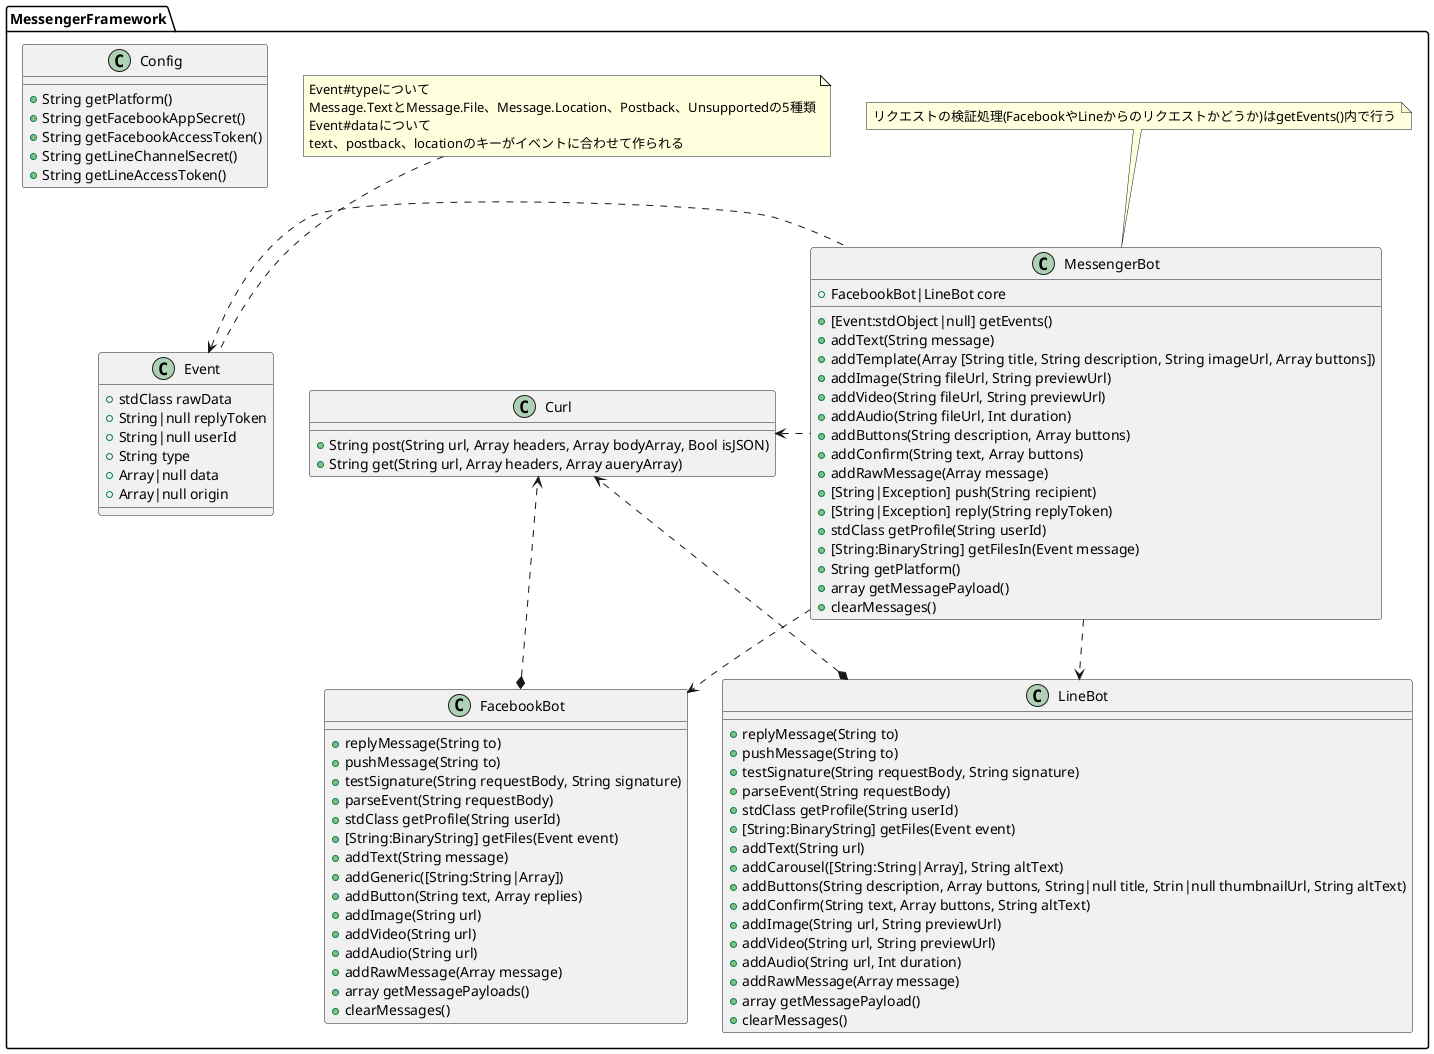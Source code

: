 @startuml

namespace MessengerFramework {

  class Event {
    + stdClass rawData
    + String|null replyToken
    + String|null userId
    + String type
    + Array|null data
    + Array|null origin
  }

  note top of Event
    Event#typeについて
    Message.TextとMessage.File、Message.Location、Postback、Unsupportedの5種類
    Event#dataについて
    text、postback、locationのキーがイベントに合わせて作られる
  end note

  class MessengerBot {
    + FacebookBot|LineBot core
    + [Event:stdObject|null] getEvents()
    + addText(String message)
    + addTemplate(Array [String title, String description, String imageUrl, Array buttons])
    + addImage(String fileUrl, String previewUrl)
    + addVideo(String fileUrl, String previewUrl)
    + addAudio(String fileUrl, Int duration)
    + addButtons(String description, Array buttons)
    + addConfirm(String text, Array buttons)
    + addRawMessage(Array message)
    + [String|Exception] push(String recipient)
    + [String|Exception] reply(String replyToken)
    + stdClass getProfile(String userId)
    + [String:BinaryString] getFilesIn(Event message)
    + String getPlatform()
    + array getMessagePayload()
    + clearMessages()
  }

  note top of MessengerBot
    リクエストの検証処理(FacebookやLineからのリクエストかどうか)はgetEvents()内で行う
  end note

  class FacebookBot {
    + replyMessage(String to)
    + pushMessage(String to)
    + testSignature(String requestBody, String signature)
    + parseEvent(String requestBody)
    + stdClass getProfile(String userId)
    + [String:BinaryString] getFiles(Event event)
    + addText(String message)
    + addGeneric([String:String|Array])
    + addButton(String text, Array replies)
    + addImage(String url)
    + addVideo(String url)
    + addAudio(String url)
    + addRawMessage(Array message)
    + array getMessagePayloads()
    + clearMessages()
  }

  class LineBot {
    + replyMessage(String to)
    + pushMessage(String to)
    + testSignature(String requestBody, String signature)
    + parseEvent(String requestBody)
    + stdClass getProfile(String userId)
    + [String:BinaryString] getFiles(Event event)
    + addText(String url)
    + addCarousel([String:String|Array], String altText)
    + addButtons(String description, Array buttons, String|null title, Strin|null thumbnailUrl, String altText)
    + addConfirm(String text, Array buttons, String altText)
    + addImage(String url, String previewUrl)
    + addVideo(String url, String previewUrl)
    + addAudio(String url, Int duration)
    + addRawMessage(Array message)
    + array getMessagePayload()
    + clearMessages()
  }

  class Curl {
    + String post(String url, Array headers, Array bodyArray, Bool isJSON)
    + String get(String url, Array headers, Array aueryArray)
  }

  class Config {
    + String getPlatform()
    + String getFacebookAppSecret()
    + String getFacebookAccessToken()
    + String getLineChannelSecret()
    + String getLineAccessToken()
  }

}

' MessengerFramework内の関連

MessengerFramework.MessengerBot .d.> MessengerFramework.FacebookBot
MessengerFramework.MessengerBot .d.> MessengerFramework.LineBot
MessengerFramework.MessengerBot .l.> MessengerFramework.Curl
MessengerFramework.MessengerBot .l.> MessengerFramework.Event

MessengerFramework.FacebookBot *..> MessengerFramework.Curl

MessengerFramework.LineBot *..> MessengerFramework.Curl

@enduml
